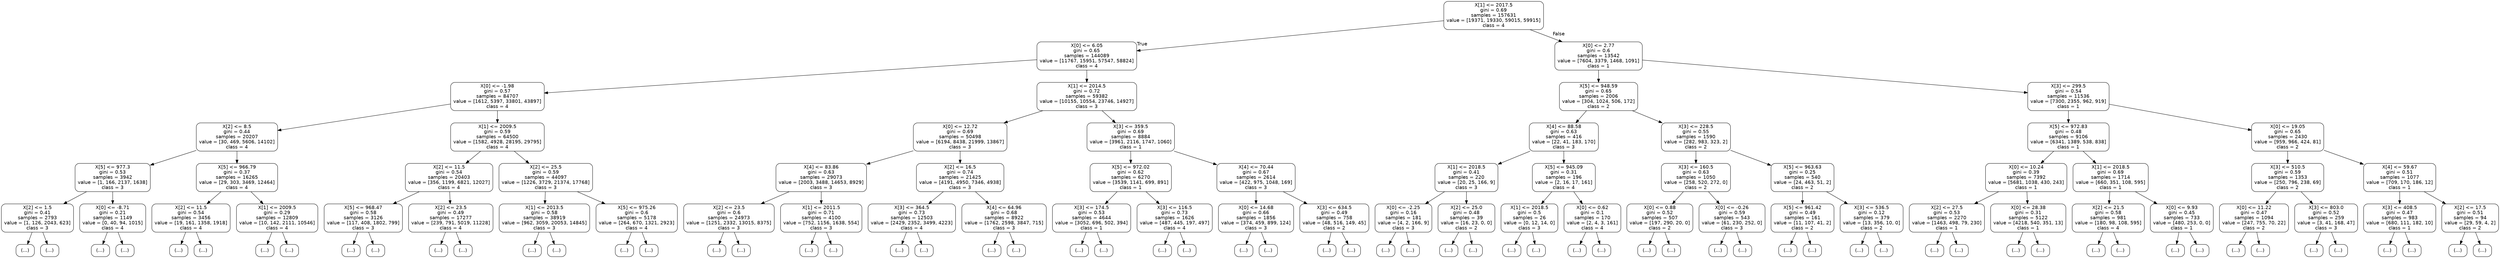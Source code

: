 digraph Tree {
node [shape=box, style="rounded", color="black", fontname="helvetica"] ;
edge [fontname="helvetica"] ;
0 [label="X[1] <= 2017.5\ngini = 0.69\nsamples = 157631\nvalue = [19371, 19330, 59015, 59915]\nclass = 4"] ;
1 [label="X[0] <= 6.05\ngini = 0.65\nsamples = 144089\nvalue = [11767, 15951, 57547, 58824]\nclass = 4"] ;
0 -> 1 [labeldistance=2.5, labelangle=45, headlabel="True"] ;
2 [label="X[0] <= -1.98\ngini = 0.57\nsamples = 84707\nvalue = [1612, 5397, 33801, 43897]\nclass = 4"] ;
1 -> 2 ;
3 [label="X[2] <= 8.5\ngini = 0.44\nsamples = 20207\nvalue = [30, 469, 5606, 14102]\nclass = 4"] ;
2 -> 3 ;
4 [label="X[5] <= 977.3\ngini = 0.53\nsamples = 3942\nvalue = [1, 166, 2137, 1638]\nclass = 3"] ;
3 -> 4 ;
5 [label="X[2] <= 1.5\ngini = 0.41\nsamples = 2793\nvalue = [1, 126, 2043, 623]\nclass = 3"] ;
4 -> 5 ;
6 [label="(...)"] ;
5 -> 6 ;
27 [label="(...)"] ;
5 -> 27 ;
292 [label="X[0] <= -8.71\ngini = 0.21\nsamples = 1149\nvalue = [0, 40, 94, 1015]\nclass = 4"] ;
4 -> 292 ;
293 [label="(...)"] ;
292 -> 293 ;
300 [label="(...)"] ;
292 -> 300 ;
361 [label="X[5] <= 966.79\ngini = 0.37\nsamples = 16265\nvalue = [29, 303, 3469, 12464]\nclass = 4"] ;
3 -> 361 ;
362 [label="X[2] <= 11.5\ngini = 0.54\nsamples = 3456\nvalue = [19, 161, 1358, 1918]\nclass = 4"] ;
361 -> 362 ;
363 [label="(...)"] ;
362 -> 363 ;
504 [label="(...)"] ;
362 -> 504 ;
973 [label="X[1] <= 2009.5\ngini = 0.29\nsamples = 12809\nvalue = [10, 142, 2111, 10546]\nclass = 4"] ;
361 -> 973 ;
974 [label="(...)"] ;
973 -> 974 ;
1195 [label="(...)"] ;
973 -> 1195 ;
2036 [label="X[1] <= 2009.5\ngini = 0.59\nsamples = 64500\nvalue = [1582, 4928, 28195, 29795]\nclass = 4"] ;
2 -> 2036 ;
2037 [label="X[2] <= 11.5\ngini = 0.54\nsamples = 20403\nvalue = [356, 1199, 6821, 12027]\nclass = 4"] ;
2036 -> 2037 ;
2038 [label="X[5] <= 968.47\ngini = 0.58\nsamples = 3126\nvalue = [117, 408, 1802, 799]\nclass = 3"] ;
2037 -> 2038 ;
2039 [label="(...)"] ;
2038 -> 2039 ;
2328 [label="(...)"] ;
2038 -> 2328 ;
2841 [label="X[2] <= 23.5\ngini = 0.49\nsamples = 17277\nvalue = [239, 791, 5019, 11228]\nclass = 4"] ;
2037 -> 2841 ;
2842 [label="(...)"] ;
2841 -> 2842 ;
4835 [label="(...)"] ;
2841 -> 4835 ;
6060 [label="X[2] <= 25.5\ngini = 0.59\nsamples = 44097\nvalue = [1226, 3729, 21374, 17768]\nclass = 3"] ;
2036 -> 6060 ;
6061 [label="X[1] <= 2013.5\ngini = 0.58\nsamples = 38919\nvalue = [962, 3059, 20053, 14845]\nclass = 3"] ;
6060 -> 6061 ;
6062 [label="(...)"] ;
6061 -> 6062 ;
12953 [label="(...)"] ;
6061 -> 12953 ;
15340 [label="X[5] <= 975.26\ngini = 0.6\nsamples = 5178\nvalue = [264, 670, 1321, 2923]\nclass = 4"] ;
6060 -> 15340 ;
15341 [label="(...)"] ;
15340 -> 15341 ;
16316 [label="(...)"] ;
15340 -> 16316 ;
16411 [label="X[1] <= 2014.5\ngini = 0.72\nsamples = 59382\nvalue = [10155, 10554, 23746, 14927]\nclass = 3"] ;
1 -> 16411 ;
16412 [label="X[0] <= 12.72\ngini = 0.69\nsamples = 50498\nvalue = [6194, 8438, 21999, 13867]\nclass = 3"] ;
16411 -> 16412 ;
16413 [label="X[4] <= 83.86\ngini = 0.63\nsamples = 29073\nvalue = [2003, 3488, 14653, 8929]\nclass = 3"] ;
16412 -> 16413 ;
16414 [label="X[2] <= 23.5\ngini = 0.6\nsamples = 24973\nvalue = [1251, 2332, 13015, 8375]\nclass = 3"] ;
16413 -> 16414 ;
16415 [label="(...)"] ;
16414 -> 16415 ;
22888 [label="(...)"] ;
16414 -> 22888 ;
23769 [label="X[1] <= 2011.5\ngini = 0.71\nsamples = 4100\nvalue = [752, 1156, 1638, 554]\nclass = 3"] ;
16413 -> 23769 ;
23770 [label="(...)"] ;
23769 -> 23770 ;
24625 [label="(...)"] ;
23769 -> 24625 ;
25092 [label="X[2] <= 16.5\ngini = 0.74\nsamples = 21425\nvalue = [4191, 4950, 7346, 4938]\nclass = 3"] ;
16412 -> 25092 ;
25093 [label="X[3] <= 364.5\ngini = 0.73\nsamples = 12503\nvalue = [2429, 2352, 3499, 4223]\nclass = 4"] ;
25092 -> 25093 ;
25094 [label="(...)"] ;
25093 -> 25094 ;
27893 [label="(...)"] ;
25093 -> 27893 ;
29550 [label="X[4] <= 64.96\ngini = 0.68\nsamples = 8922\nvalue = [1762, 2598, 3847, 715]\nclass = 3"] ;
25092 -> 29550 ;
29551 [label="(...)"] ;
29550 -> 29551 ;
31402 [label="(...)"] ;
29550 -> 31402 ;
32689 [label="X[3] <= 359.5\ngini = 0.69\nsamples = 8884\nvalue = [3961, 2116, 1747, 1060]\nclass = 1"] ;
16411 -> 32689 ;
32690 [label="X[5] <= 972.02\ngini = 0.62\nsamples = 6270\nvalue = [3539, 1141, 699, 891]\nclass = 1"] ;
32689 -> 32690 ;
32691 [label="X[3] <= 174.5\ngini = 0.53\nsamples = 4644\nvalue = [3052, 696, 502, 394]\nclass = 1"] ;
32690 -> 32691 ;
32692 [label="(...)"] ;
32691 -> 32692 ;
33219 [label="(...)"] ;
32691 -> 33219 ;
34192 [label="X[3] <= 116.5\ngini = 0.73\nsamples = 1626\nvalue = [487, 445, 197, 497]\nclass = 4"] ;
32690 -> 34192 ;
34193 [label="(...)"] ;
34192 -> 34193 ;
34318 [label="(...)"] ;
34192 -> 34318 ;
34761 [label="X[4] <= 70.44\ngini = 0.67\nsamples = 2614\nvalue = [422, 975, 1048, 169]\nclass = 3"] ;
32689 -> 34761 ;
34762 [label="X[0] <= 14.68\ngini = 0.66\nsamples = 1856\nvalue = [374, 459, 899, 124]\nclass = 3"] ;
34761 -> 34762 ;
34763 [label="(...)"] ;
34762 -> 34763 ;
35116 [label="(...)"] ;
34762 -> 35116 ;
35495 [label="X[3] <= 634.5\ngini = 0.49\nsamples = 758\nvalue = [48, 516, 149, 45]\nclass = 2"] ;
34761 -> 35495 ;
35496 [label="(...)"] ;
35495 -> 35496 ;
35731 [label="(...)"] ;
35495 -> 35731 ;
35762 [label="X[0] <= 2.77\ngini = 0.6\nsamples = 13542\nvalue = [7604, 3379, 1468, 1091]\nclass = 1"] ;
0 -> 35762 [labeldistance=2.5, labelangle=-45, headlabel="False"] ;
35763 [label="X[5] <= 948.59\ngini = 0.65\nsamples = 2006\nvalue = [304, 1024, 506, 172]\nclass = 2"] ;
35762 -> 35763 ;
35764 [label="X[4] <= 88.58\ngini = 0.63\nsamples = 416\nvalue = [22, 41, 183, 170]\nclass = 3"] ;
35763 -> 35764 ;
35765 [label="X[1] <= 2018.5\ngini = 0.41\nsamples = 220\nvalue = [20, 25, 166, 9]\nclass = 3"] ;
35764 -> 35765 ;
35766 [label="X[0] <= -2.25\ngini = 0.16\nsamples = 181\nvalue = [4, 2, 166, 9]\nclass = 3"] ;
35765 -> 35766 ;
35767 [label="(...)"] ;
35766 -> 35767 ;
35768 [label="(...)"] ;
35766 -> 35768 ;
35779 [label="X[2] <= 25.0\ngini = 0.48\nsamples = 39\nvalue = [16, 23, 0, 0]\nclass = 2"] ;
35765 -> 35779 ;
35780 [label="(...)"] ;
35779 -> 35780 ;
35785 [label="(...)"] ;
35779 -> 35785 ;
35788 [label="X[5] <= 945.09\ngini = 0.31\nsamples = 196\nvalue = [2, 16, 17, 161]\nclass = 4"] ;
35764 -> 35788 ;
35789 [label="X[1] <= 2018.5\ngini = 0.5\nsamples = 26\nvalue = [0, 12, 14, 0]\nclass = 3"] ;
35788 -> 35789 ;
35790 [label="(...)"] ;
35789 -> 35790 ;
35791 [label="(...)"] ;
35789 -> 35791 ;
35792 [label="X[0] <= 0.62\ngini = 0.1\nsamples = 170\nvalue = [2, 4, 3, 161]\nclass = 4"] ;
35788 -> 35792 ;
35793 [label="(...)"] ;
35792 -> 35793 ;
35794 [label="(...)"] ;
35792 -> 35794 ;
35799 [label="X[3] <= 228.5\ngini = 0.55\nsamples = 1590\nvalue = [282, 983, 323, 2]\nclass = 2"] ;
35763 -> 35799 ;
35800 [label="X[3] <= 160.5\ngini = 0.63\nsamples = 1050\nvalue = [258, 520, 272, 0]\nclass = 2"] ;
35799 -> 35800 ;
35801 [label="X[0] <= 0.88\ngini = 0.52\nsamples = 507\nvalue = [197, 290, 20, 0]\nclass = 2"] ;
35800 -> 35801 ;
35802 [label="(...)"] ;
35801 -> 35802 ;
35871 [label="(...)"] ;
35801 -> 35871 ;
35936 [label="X[0] <= -0.26\ngini = 0.59\nsamples = 543\nvalue = [61, 230, 252, 0]\nclass = 3"] ;
35800 -> 35936 ;
35937 [label="(...)"] ;
35936 -> 35937 ;
35948 [label="(...)"] ;
35936 -> 35948 ;
36029 [label="X[5] <= 963.63\ngini = 0.25\nsamples = 540\nvalue = [24, 463, 51, 2]\nclass = 2"] ;
35799 -> 36029 ;
36030 [label="X[5] <= 961.42\ngini = 0.49\nsamples = 161\nvalue = [11, 107, 41, 2]\nclass = 2"] ;
36029 -> 36030 ;
36031 [label="(...)"] ;
36030 -> 36031 ;
36054 [label="(...)"] ;
36030 -> 36054 ;
36065 [label="X[3] <= 536.5\ngini = 0.12\nsamples = 379\nvalue = [13, 356, 10, 0]\nclass = 2"] ;
36029 -> 36065 ;
36066 [label="(...)"] ;
36065 -> 36066 ;
36113 [label="(...)"] ;
36065 -> 36113 ;
36116 [label="X[3] <= 299.5\ngini = 0.54\nsamples = 11536\nvalue = [7300, 2355, 962, 919]\nclass = 1"] ;
35762 -> 36116 ;
36117 [label="X[5] <= 972.83\ngini = 0.48\nsamples = 9106\nvalue = [6341, 1389, 538, 838]\nclass = 1"] ;
36116 -> 36117 ;
36118 [label="X[0] <= 10.24\ngini = 0.39\nsamples = 7392\nvalue = [5681, 1038, 430, 243]\nclass = 1"] ;
36117 -> 36118 ;
36119 [label="X[2] <= 27.5\ngini = 0.53\nsamples = 2270\nvalue = [1463, 498, 79, 230]\nclass = 1"] ;
36118 -> 36119 ;
36120 [label="(...)"] ;
36119 -> 36120 ;
36637 [label="(...)"] ;
36119 -> 36637 ;
36694 [label="X[0] <= 28.38\ngini = 0.31\nsamples = 5122\nvalue = [4218, 540, 351, 13]\nclass = 1"] ;
36118 -> 36694 ;
36695 [label="(...)"] ;
36694 -> 36695 ;
37582 [label="(...)"] ;
36694 -> 37582 ;
37601 [label="X[1] <= 2018.5\ngini = 0.69\nsamples = 1714\nvalue = [660, 351, 108, 595]\nclass = 1"] ;
36117 -> 37601 ;
37602 [label="X[2] <= 21.5\ngini = 0.58\nsamples = 981\nvalue = [180, 98, 108, 595]\nclass = 4"] ;
37601 -> 37602 ;
37603 [label="(...)"] ;
37602 -> 37603 ;
37696 [label="(...)"] ;
37602 -> 37696 ;
37753 [label="X[0] <= 9.93\ngini = 0.45\nsamples = 733\nvalue = [480, 253, 0, 0]\nclass = 1"] ;
37601 -> 37753 ;
37754 [label="(...)"] ;
37753 -> 37754 ;
37853 [label="(...)"] ;
37753 -> 37853 ;
37924 [label="X[0] <= 19.05\ngini = 0.65\nsamples = 2430\nvalue = [959, 966, 424, 81]\nclass = 2"] ;
36116 -> 37924 ;
37925 [label="X[3] <= 510.5\ngini = 0.59\nsamples = 1353\nvalue = [250, 796, 238, 69]\nclass = 2"] ;
37924 -> 37925 ;
37926 [label="X[0] <= 11.22\ngini = 0.47\nsamples = 1094\nvalue = [247, 755, 70, 22]\nclass = 2"] ;
37925 -> 37926 ;
37927 [label="(...)"] ;
37926 -> 37927 ;
38114 [label="(...)"] ;
37926 -> 38114 ;
38319 [label="X[3] <= 803.0\ngini = 0.52\nsamples = 259\nvalue = [3, 41, 168, 47]\nclass = 3"] ;
37925 -> 38319 ;
38320 [label="(...)"] ;
38319 -> 38320 ;
38363 [label="(...)"] ;
38319 -> 38363 ;
38370 [label="X[4] <= 59.67\ngini = 0.51\nsamples = 1077\nvalue = [709, 170, 186, 12]\nclass = 1"] ;
37924 -> 38370 ;
38371 [label="X[3] <= 408.5\ngini = 0.47\nsamples = 983\nvalue = [680, 111, 182, 10]\nclass = 1"] ;
38370 -> 38371 ;
38372 [label="(...)"] ;
38371 -> 38372 ;
38511 [label="(...)"] ;
38371 -> 38511 ;
38644 [label="X[2] <= 17.5\ngini = 0.51\nsamples = 94\nvalue = [29, 59, 4, 2]\nclass = 2"] ;
38370 -> 38644 ;
38645 [label="(...)"] ;
38644 -> 38645 ;
38668 [label="(...)"] ;
38644 -> 38668 ;
}